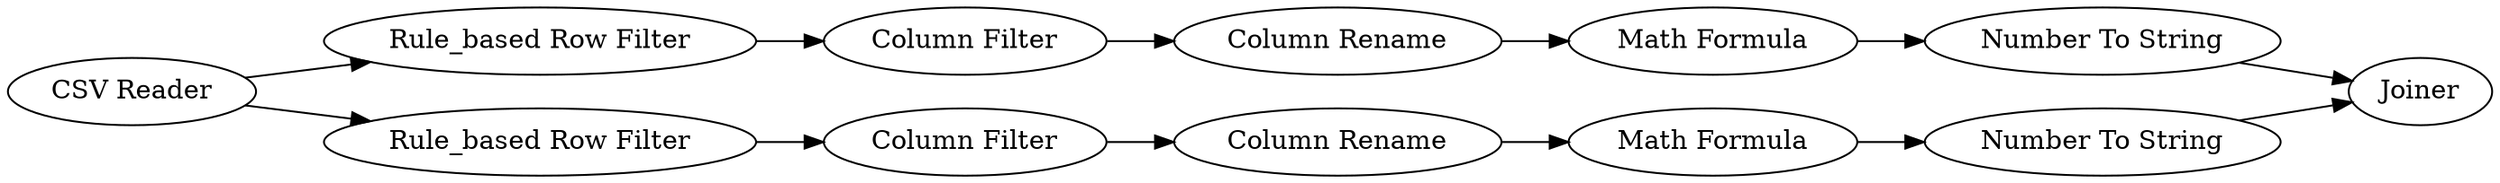 digraph {
	1 -> 4
	18 -> 19
	7 -> 18
	11 -> 16
	19 -> 20
	17 -> 20
	1 -> 9
	9 -> 10
	6 -> 7
	10 -> 11
	16 -> 17
	4 -> 6
	16 [label="Math Formula"]
	20 [label=Joiner]
	1 [label="CSV Reader"]
	7 [label="Column Rename"]
	9 [label="Rule_based Row Filter"]
	11 [label="Column Rename"]
	4 [label="Rule_based Row Filter"]
	18 [label="Math Formula"]
	6 [label="Column Filter"]
	17 [label="Number To String"]
	10 [label="Column Filter"]
	19 [label="Number To String"]
	rankdir=LR
}
